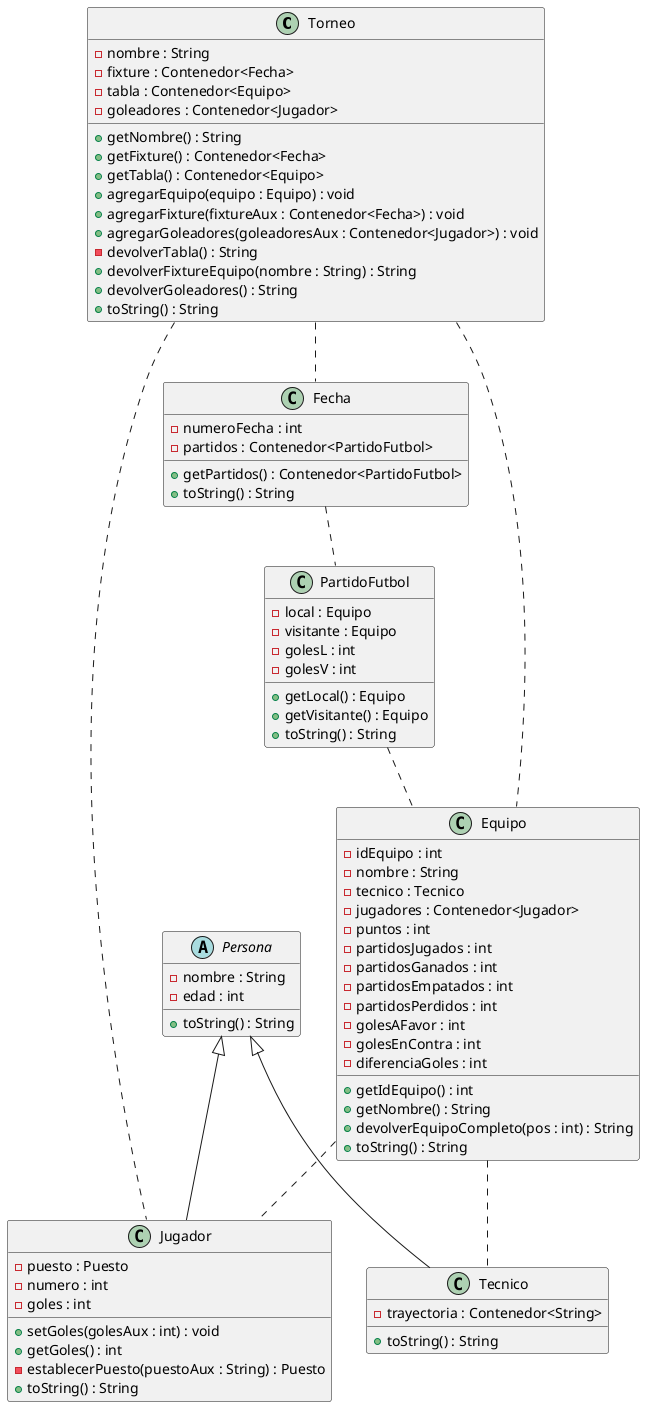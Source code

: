 @startuml
Torneo -. Fecha
Torneo -. Equipo
Torneo -. Jugador
Fecha -. PartidoFutbol
PartidoFutbol -. Equipo
Equipo -. Jugador
Equipo -. Tecnico
class Torneo {
    - nombre : String
    - fixture : Contenedor<Fecha>
    - tabla : Contenedor<Equipo>
    - goleadores : Contenedor<Jugador>
    + getNombre() : String
    + getFixture() : Contenedor<Fecha>
    + getTabla() : Contenedor<Equipo>
    + agregarEquipo(equipo : Equipo) : void
    + agregarFixture(fixtureAux : Contenedor<Fecha>) : void
    + agregarGoleadores(goleadoresAux : Contenedor<Jugador>) : void
    - devolverTabla() : String
    + devolverFixtureEquipo(nombre : String) : String
    + devolverGoleadores() : String
    + toString() : String
}
class Fecha {
    - numeroFecha : int
    - partidos : Contenedor<PartidoFutbol>
    + getPartidos() : Contenedor<PartidoFutbol>
    + toString() : String
}
class PartidoFutbol {
    - local : Equipo
    - visitante : Equipo
    - golesL : int
    - golesV : int
    + getLocal() : Equipo
    + getVisitante() : Equipo
    + toString() : String
}
class Equipo {
    - idEquipo : int
    - nombre : String
    - tecnico : Tecnico
    - jugadores : Contenedor<Jugador>
    - puntos : int
    - partidosJugados : int
    - partidosGanados : int
    - partidosEmpatados : int
    - partidosPerdidos : int
    - golesAFavor : int
    - golesEnContra : int
    - diferenciaGoles : int
    + getIdEquipo() : int
    + getNombre() : String
    + devolverEquipoCompleto(pos : int) : String
    + toString() : String
}
abstract class Persona {
    - nombre : String
    - edad : int
    + toString() : String
}
class Jugador extends Persona {
    - puesto : Puesto
    - numero : int
    - goles : int
    + setGoles(golesAux : int) : void
    + getGoles() : int
    - establecerPuesto(puestoAux : String) : Puesto
    + toString() : String
}
class Tecnico extends Persona {
    - trayectoria : Contenedor<String>
    + toString() : String
}
@enduml